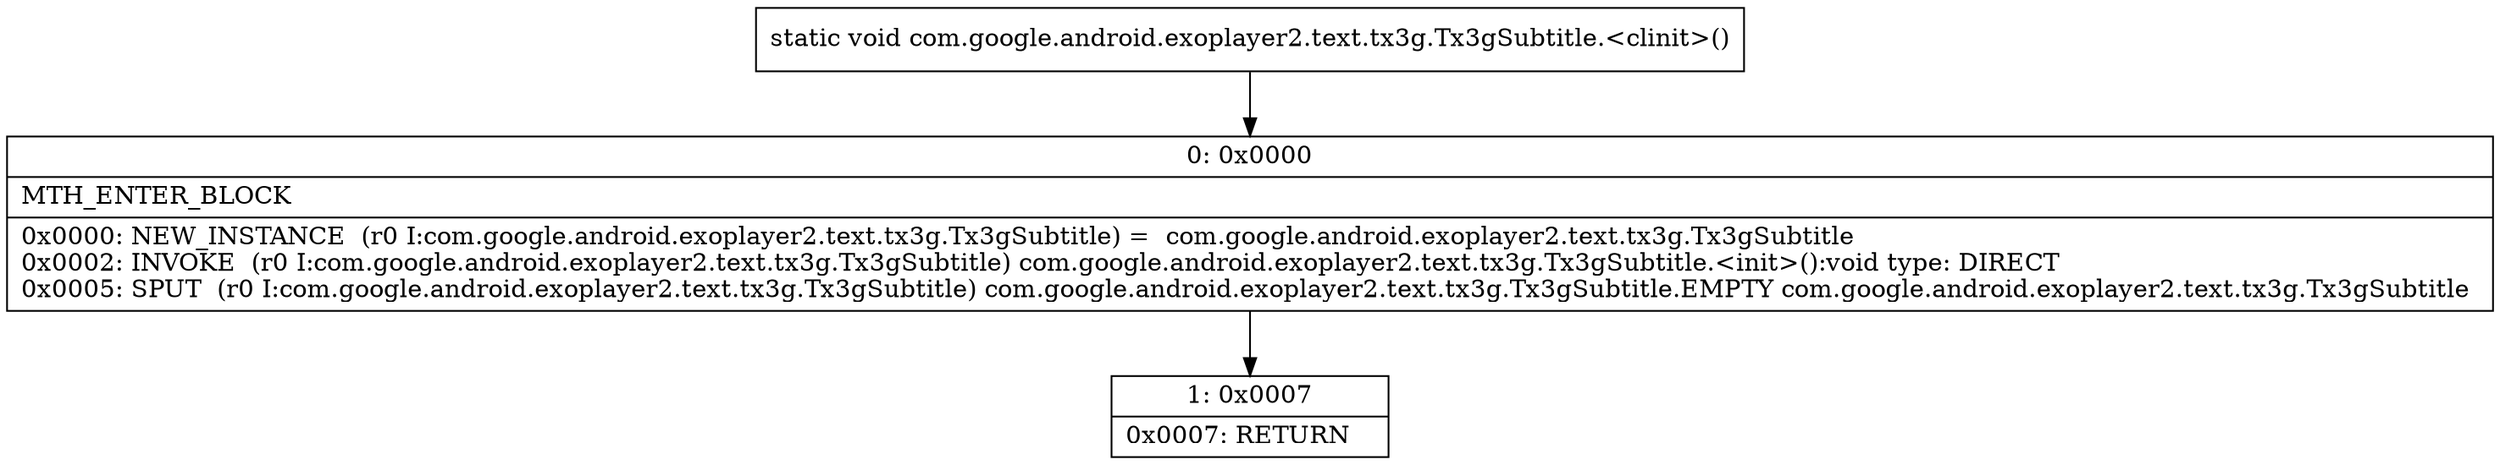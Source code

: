 digraph "CFG forcom.google.android.exoplayer2.text.tx3g.Tx3gSubtitle.\<clinit\>()V" {
Node_0 [shape=record,label="{0\:\ 0x0000|MTH_ENTER_BLOCK\l|0x0000: NEW_INSTANCE  (r0 I:com.google.android.exoplayer2.text.tx3g.Tx3gSubtitle) =  com.google.android.exoplayer2.text.tx3g.Tx3gSubtitle \l0x0002: INVOKE  (r0 I:com.google.android.exoplayer2.text.tx3g.Tx3gSubtitle) com.google.android.exoplayer2.text.tx3g.Tx3gSubtitle.\<init\>():void type: DIRECT \l0x0005: SPUT  (r0 I:com.google.android.exoplayer2.text.tx3g.Tx3gSubtitle) com.google.android.exoplayer2.text.tx3g.Tx3gSubtitle.EMPTY com.google.android.exoplayer2.text.tx3g.Tx3gSubtitle \l}"];
Node_1 [shape=record,label="{1\:\ 0x0007|0x0007: RETURN   \l}"];
MethodNode[shape=record,label="{static void com.google.android.exoplayer2.text.tx3g.Tx3gSubtitle.\<clinit\>() }"];
MethodNode -> Node_0;
Node_0 -> Node_1;
}

